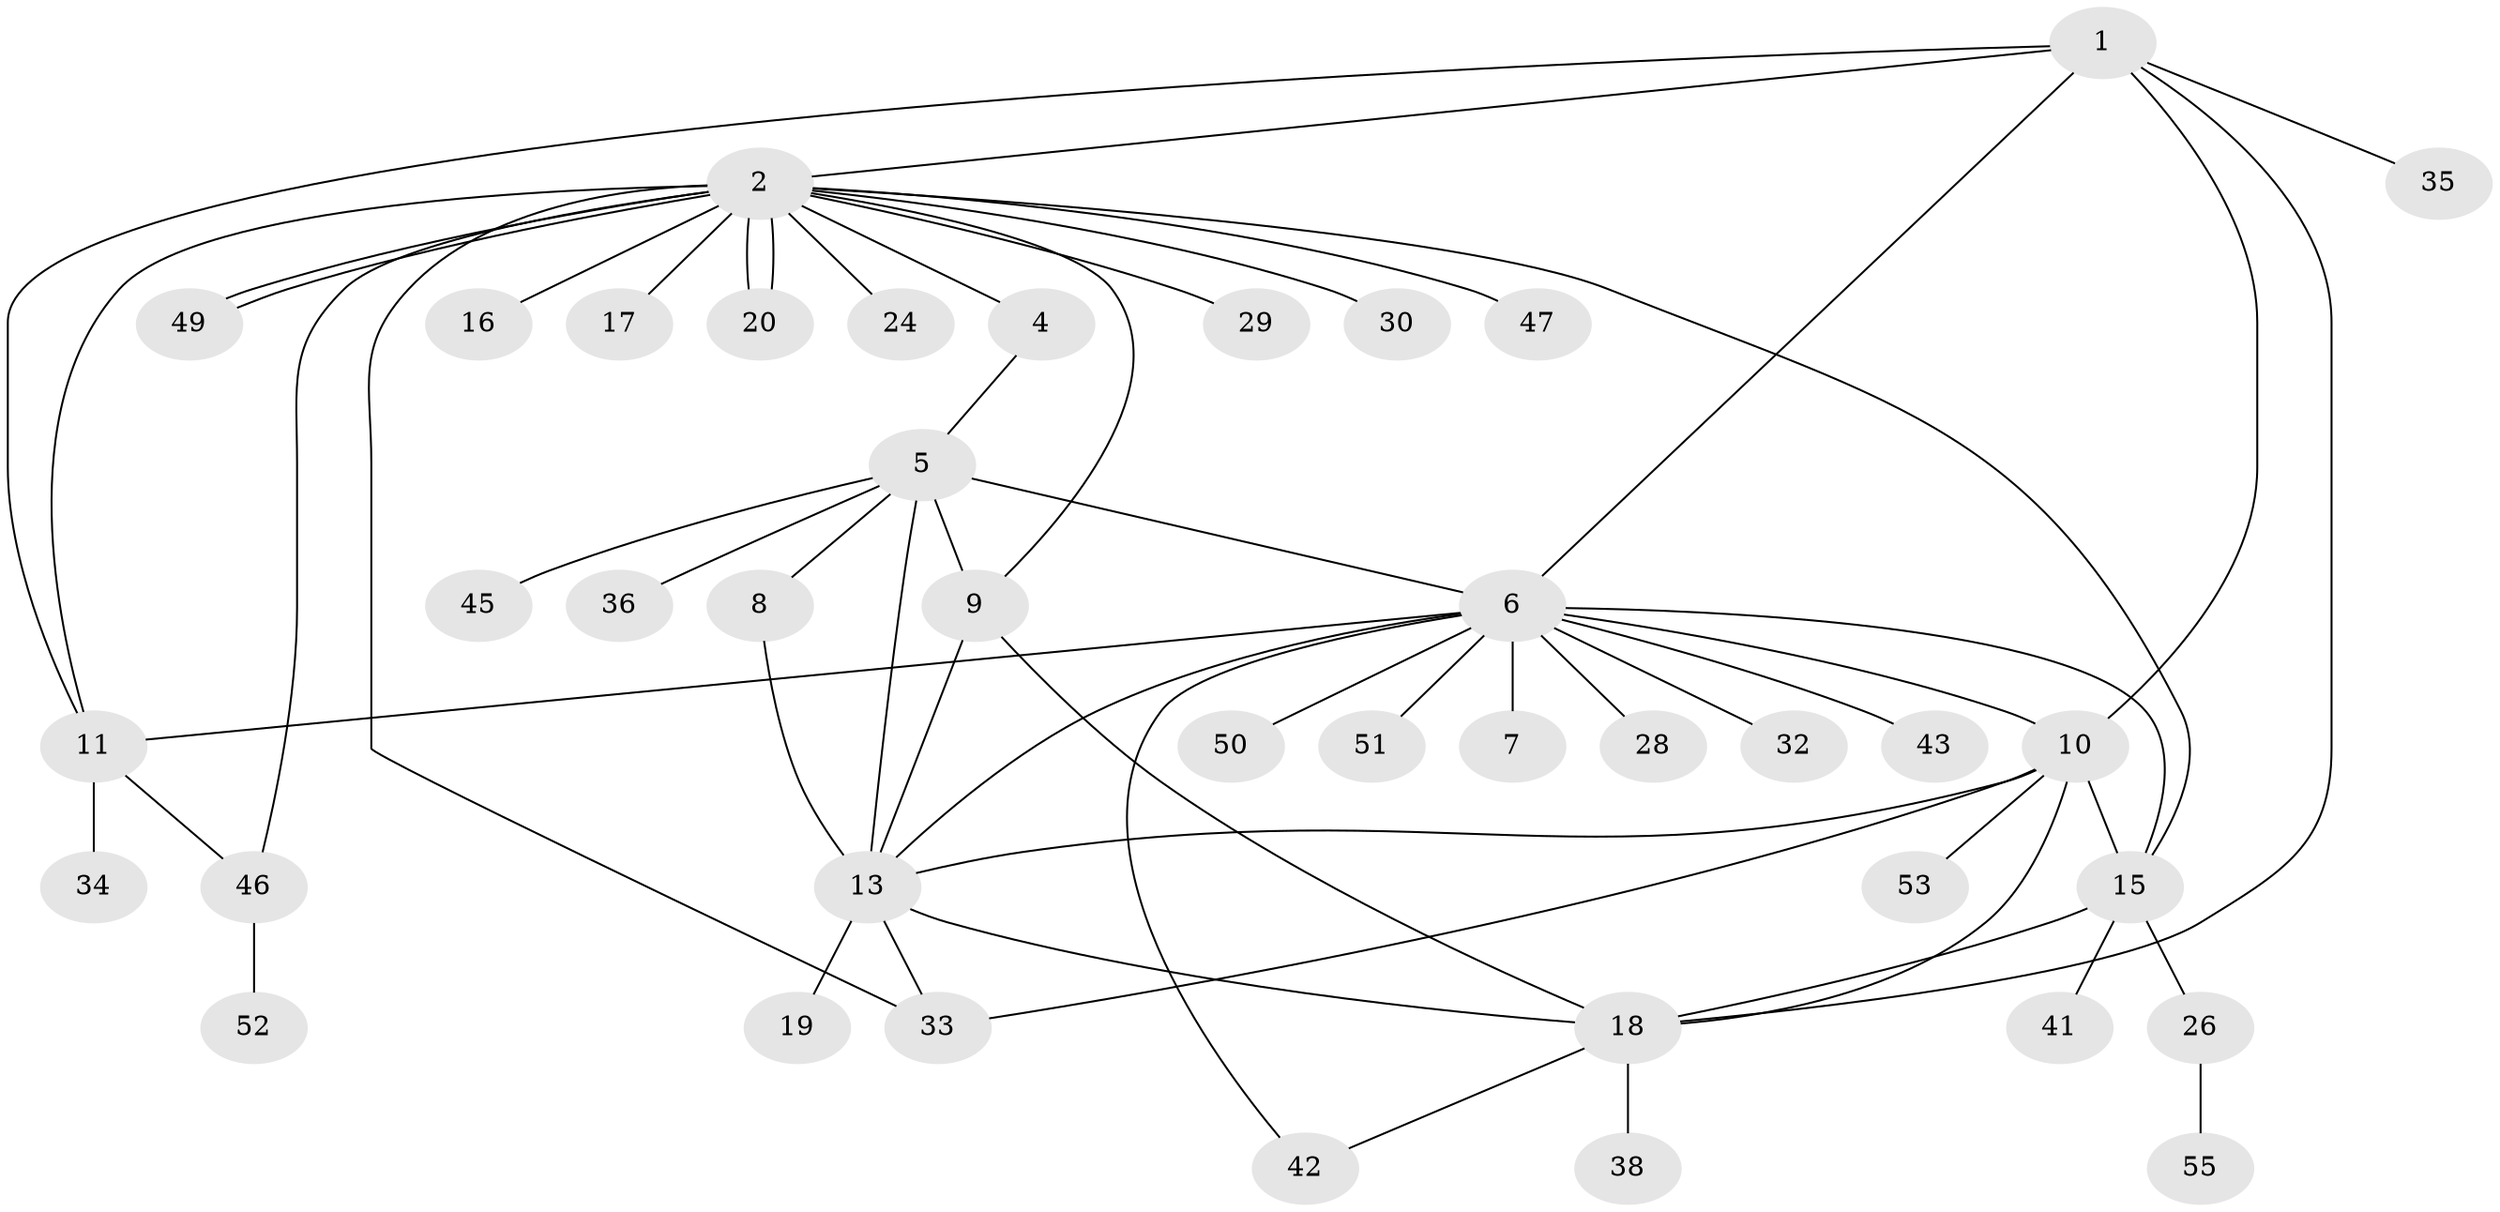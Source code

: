 // Generated by graph-tools (version 1.1) at 2025/51/02/27/25 19:51:57]
// undirected, 40 vertices, 60 edges
graph export_dot {
graph [start="1"]
  node [color=gray90,style=filled];
  1 [super="+44"];
  2 [super="+3"];
  4 [super="+39"];
  5 [super="+25"];
  6 [super="+22"];
  7;
  8 [super="+23"];
  9 [super="+54"];
  10 [super="+12"];
  11 [super="+31"];
  13 [super="+14"];
  15 [super="+21"];
  16;
  17;
  18 [super="+27"];
  19;
  20 [super="+37"];
  24;
  26;
  28;
  29;
  30;
  32;
  33 [super="+40"];
  34;
  35;
  36;
  38;
  41;
  42;
  43;
  45;
  46 [super="+48"];
  47;
  49;
  50;
  51;
  52;
  53;
  55;
  1 -- 2;
  1 -- 6;
  1 -- 10;
  1 -- 11;
  1 -- 35;
  1 -- 18;
  2 -- 4;
  2 -- 15;
  2 -- 16;
  2 -- 17;
  2 -- 20;
  2 -- 20;
  2 -- 24;
  2 -- 29;
  2 -- 30;
  2 -- 46;
  2 -- 47;
  2 -- 49;
  2 -- 49;
  2 -- 33;
  2 -- 11;
  2 -- 9;
  4 -- 5 [weight=2];
  5 -- 8;
  5 -- 9;
  5 -- 13;
  5 -- 6;
  5 -- 36;
  5 -- 45;
  6 -- 7;
  6 -- 13;
  6 -- 15;
  6 -- 28;
  6 -- 42;
  6 -- 43;
  6 -- 50;
  6 -- 51;
  6 -- 32;
  6 -- 10;
  6 -- 11;
  8 -- 13;
  9 -- 13;
  9 -- 18;
  10 -- 15;
  10 -- 33;
  10 -- 18;
  10 -- 53;
  10 -- 13;
  11 -- 34;
  11 -- 46;
  13 -- 18 [weight=2];
  13 -- 19;
  13 -- 33;
  15 -- 18 [weight=2];
  15 -- 26;
  15 -- 41;
  18 -- 38;
  18 -- 42;
  26 -- 55;
  46 -- 52;
}
